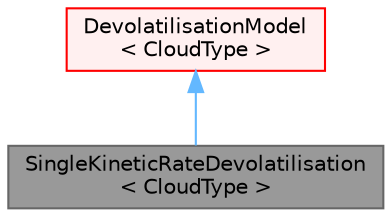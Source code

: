 digraph "SingleKineticRateDevolatilisation&lt; CloudType &gt;"
{
 // LATEX_PDF_SIZE
  bgcolor="transparent";
  edge [fontname=Helvetica,fontsize=10,labelfontname=Helvetica,labelfontsize=10];
  node [fontname=Helvetica,fontsize=10,shape=box,height=0.2,width=0.4];
  Node1 [id="Node000001",label="SingleKineticRateDevolatilisation\l\< CloudType \>",height=0.2,width=0.4,color="gray40", fillcolor="grey60", style="filled", fontcolor="black",tooltip="Single kinetic rate devolatisation model."];
  Node2 -> Node1 [id="edge1_Node000001_Node000002",dir="back",color="steelblue1",style="solid",tooltip=" "];
  Node2 [id="Node000002",label="DevolatilisationModel\l\< CloudType \>",height=0.2,width=0.4,color="red", fillcolor="#FFF0F0", style="filled",URL="$classFoam_1_1DevolatilisationModel.html",tooltip="Templated devolatilisation model class."];
}
